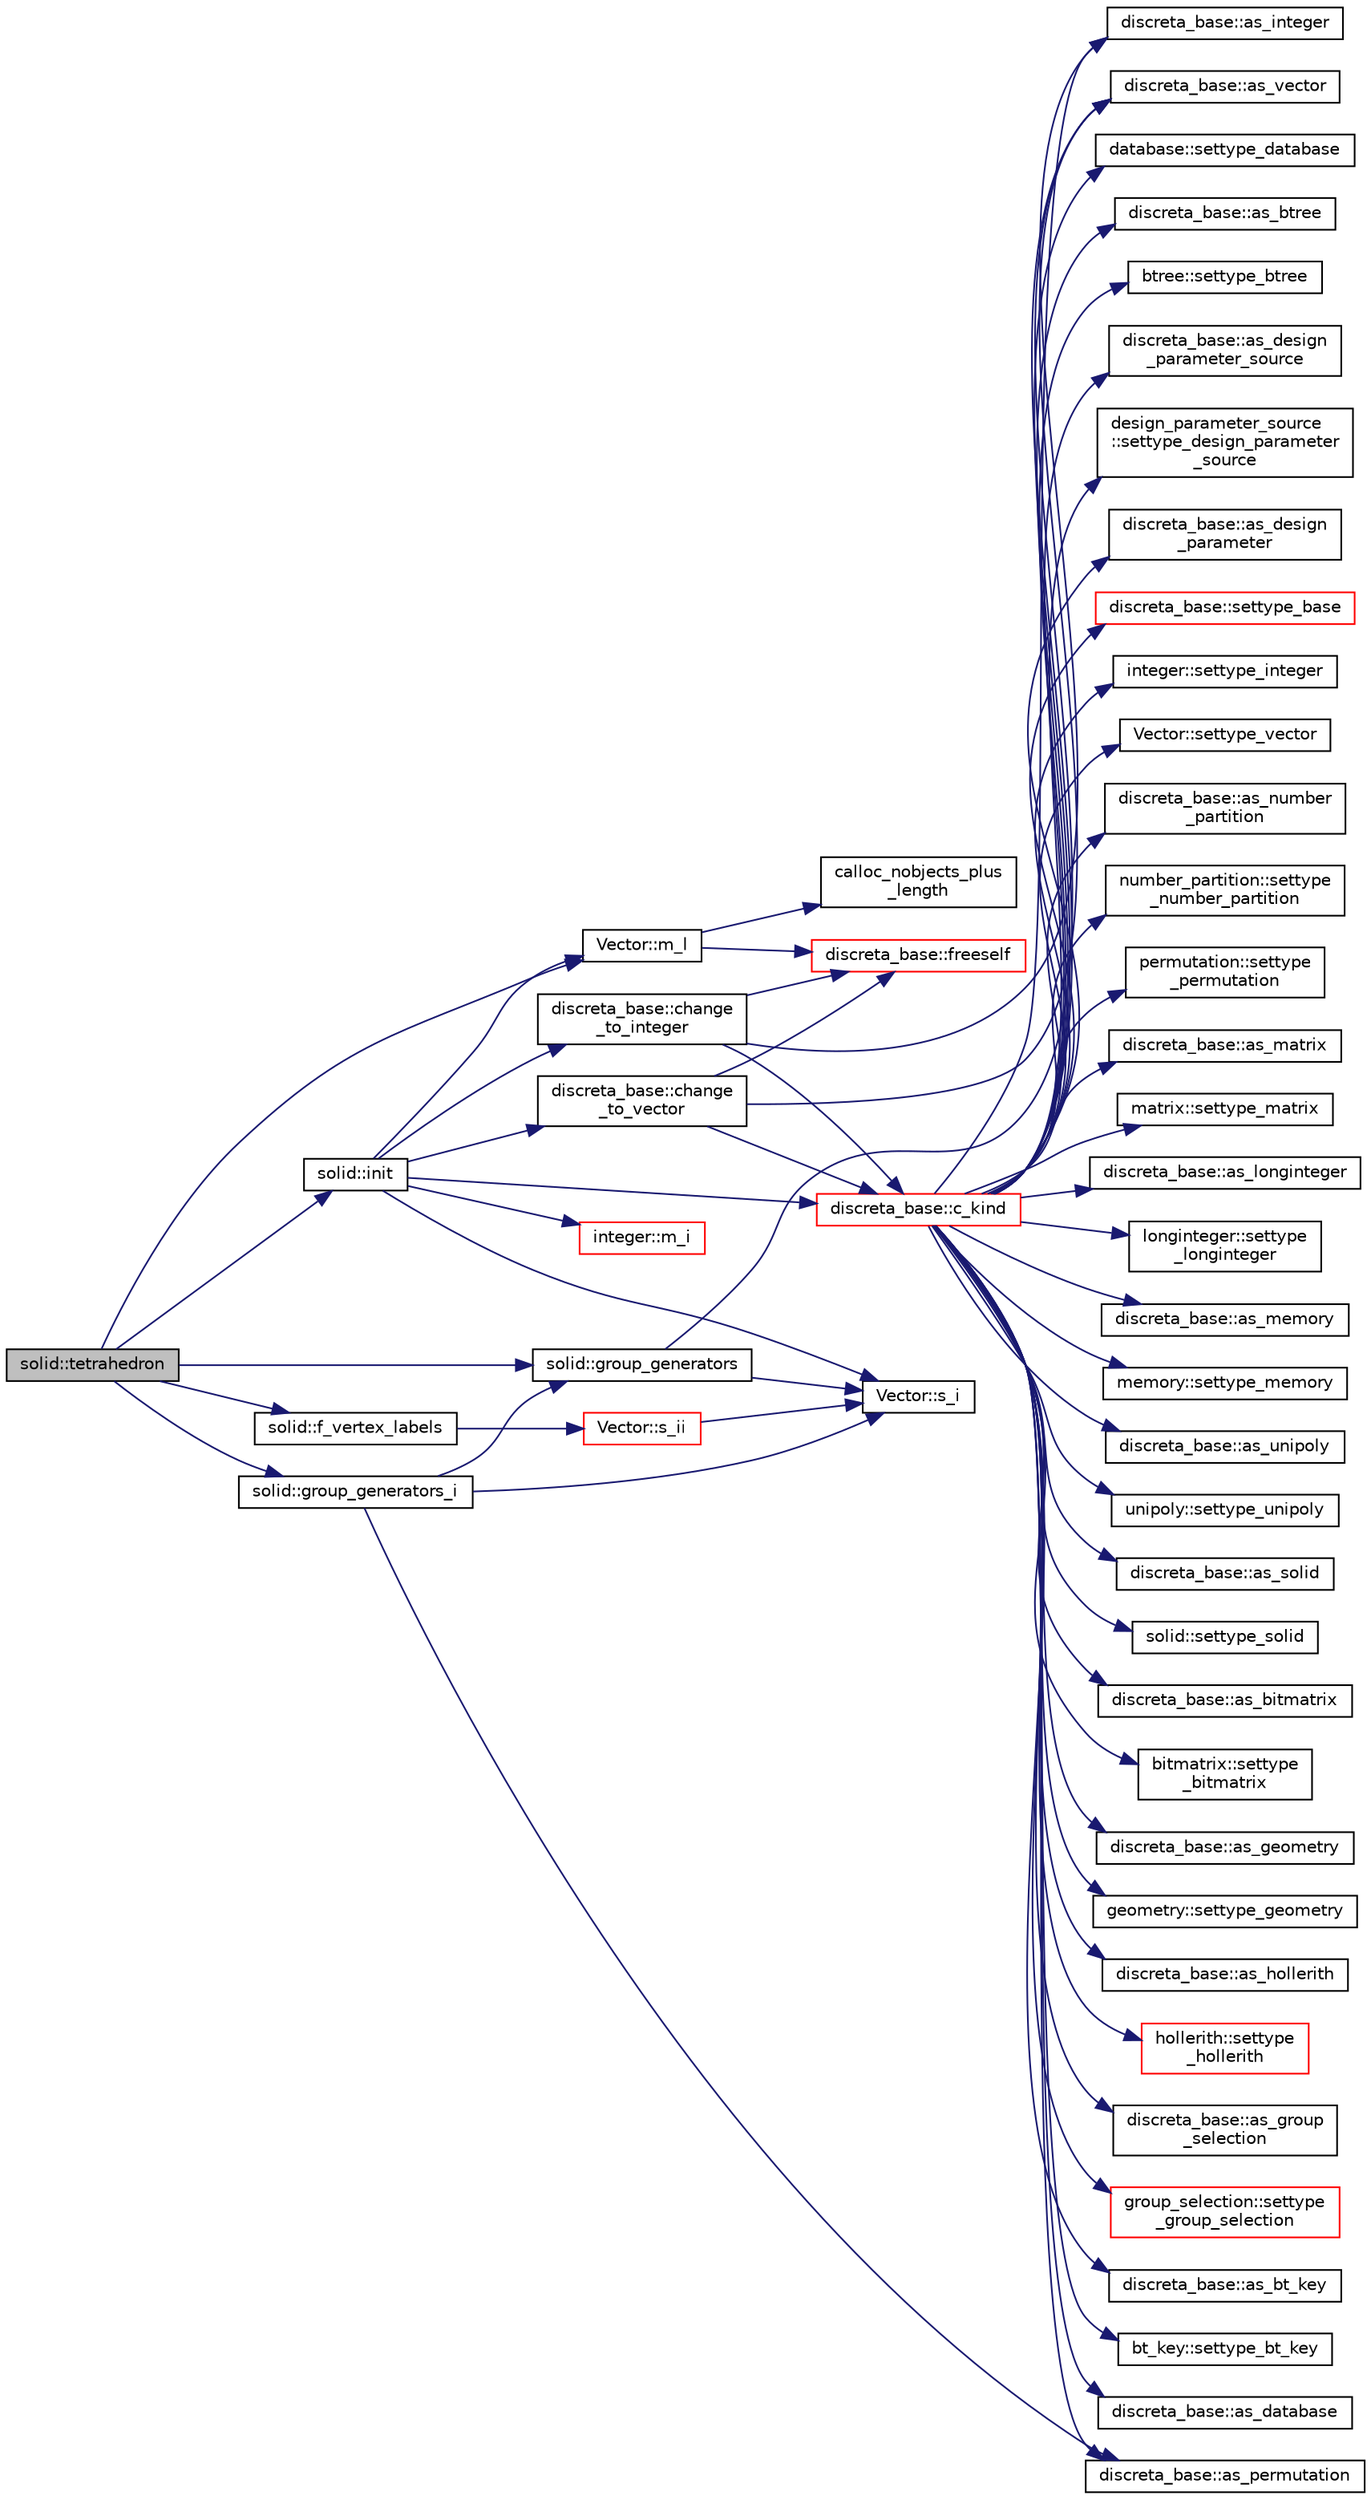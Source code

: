 digraph "solid::tetrahedron"
{
  edge [fontname="Helvetica",fontsize="10",labelfontname="Helvetica",labelfontsize="10"];
  node [fontname="Helvetica",fontsize="10",shape=record];
  rankdir="LR";
  Node4352 [label="solid::tetrahedron",height=0.2,width=0.4,color="black", fillcolor="grey75", style="filled", fontcolor="black"];
  Node4352 -> Node4353 [color="midnightblue",fontsize="10",style="solid",fontname="Helvetica"];
  Node4353 [label="solid::init",height=0.2,width=0.4,color="black", fillcolor="white", style="filled",URL="$d8/def/classsolid.html#afc711954316958b35630fbc8542bcd05"];
  Node4353 -> Node4354 [color="midnightblue",fontsize="10",style="solid",fontname="Helvetica"];
  Node4354 [label="Vector::m_l",height=0.2,width=0.4,color="black", fillcolor="white", style="filled",URL="$d5/db2/class_vector.html#a00f5520c2a6b4f5282a1a8bcf8ea74eb"];
  Node4354 -> Node4355 [color="midnightblue",fontsize="10",style="solid",fontname="Helvetica"];
  Node4355 [label="discreta_base::freeself",height=0.2,width=0.4,color="red", fillcolor="white", style="filled",URL="$d7/d71/classdiscreta__base.html#a9a3c9501a562293b5667c11b9174d6e5"];
  Node4354 -> Node4403 [color="midnightblue",fontsize="10",style="solid",fontname="Helvetica"];
  Node4403 [label="calloc_nobjects_plus\l_length",height=0.2,width=0.4,color="black", fillcolor="white", style="filled",URL="$d9/d60/discreta_8h.html#a71599d54c8c17dfa065a363f5cdd0aa4"];
  Node4353 -> Node4404 [color="midnightblue",fontsize="10",style="solid",fontname="Helvetica"];
  Node4404 [label="discreta_base::c_kind",height=0.2,width=0.4,color="red", fillcolor="white", style="filled",URL="$d7/d71/classdiscreta__base.html#adc2ff61589c2d083688e7a43f333cb62"];
  Node4404 -> Node4405 [color="midnightblue",fontsize="10",style="solid",fontname="Helvetica"];
  Node4405 [label="discreta_base::settype_base",height=0.2,width=0.4,color="red", fillcolor="white", style="filled",URL="$d7/d71/classdiscreta__base.html#a4f42899a89447d1c3993ea07c38f8ad4"];
  Node4404 -> Node4364 [color="midnightblue",fontsize="10",style="solid",fontname="Helvetica"];
  Node4364 [label="discreta_base::as_integer",height=0.2,width=0.4,color="black", fillcolor="white", style="filled",URL="$d7/d71/classdiscreta__base.html#a00d7691eaf874fd283d942692fe8dd26"];
  Node4404 -> Node4406 [color="midnightblue",fontsize="10",style="solid",fontname="Helvetica"];
  Node4406 [label="integer::settype_integer",height=0.2,width=0.4,color="black", fillcolor="white", style="filled",URL="$d0/de5/classinteger.html#a6265c65ef311229acd513d748faba796"];
  Node4404 -> Node4366 [color="midnightblue",fontsize="10",style="solid",fontname="Helvetica"];
  Node4366 [label="discreta_base::as_vector",height=0.2,width=0.4,color="black", fillcolor="white", style="filled",URL="$d7/d71/classdiscreta__base.html#a7bdd6cae39c380b128ee9e17e42cf020"];
  Node4404 -> Node4407 [color="midnightblue",fontsize="10",style="solid",fontname="Helvetica"];
  Node4407 [label="Vector::settype_vector",height=0.2,width=0.4,color="black", fillcolor="white", style="filled",URL="$d5/db2/class_vector.html#a34e0d00b18c051f23904a8429fa6c8b4"];
  Node4404 -> Node4369 [color="midnightblue",fontsize="10",style="solid",fontname="Helvetica"];
  Node4369 [label="discreta_base::as_number\l_partition",height=0.2,width=0.4,color="black", fillcolor="white", style="filled",URL="$d7/d71/classdiscreta__base.html#a307aa09de0e925d46697707968ffab00"];
  Node4404 -> Node4408 [color="midnightblue",fontsize="10",style="solid",fontname="Helvetica"];
  Node4408 [label="number_partition::settype\l_number_partition",height=0.2,width=0.4,color="black", fillcolor="white", style="filled",URL="$df/d50/classnumber__partition.html#a3aaec1b557758f643ffc8555bbc358be"];
  Node4404 -> Node4371 [color="midnightblue",fontsize="10",style="solid",fontname="Helvetica"];
  Node4371 [label="discreta_base::as_permutation",height=0.2,width=0.4,color="black", fillcolor="white", style="filled",URL="$d7/d71/classdiscreta__base.html#aa4e72f36a82984239b12ae831e131098"];
  Node4404 -> Node4409 [color="midnightblue",fontsize="10",style="solid",fontname="Helvetica"];
  Node4409 [label="permutation::settype\l_permutation",height=0.2,width=0.4,color="black", fillcolor="white", style="filled",URL="$d0/d08/classpermutation.html#af1eea29f86195cede9562e444664c28c"];
  Node4404 -> Node4373 [color="midnightblue",fontsize="10",style="solid",fontname="Helvetica"];
  Node4373 [label="discreta_base::as_matrix",height=0.2,width=0.4,color="black", fillcolor="white", style="filled",URL="$d7/d71/classdiscreta__base.html#ae4d7f56d917a4707b838fbffde6467ff"];
  Node4404 -> Node4410 [color="midnightblue",fontsize="10",style="solid",fontname="Helvetica"];
  Node4410 [label="matrix::settype_matrix",height=0.2,width=0.4,color="black", fillcolor="white", style="filled",URL="$d1/d8d/classmatrix.html#a1780283a64a789e4084d792683d276bb"];
  Node4404 -> Node4376 [color="midnightblue",fontsize="10",style="solid",fontname="Helvetica"];
  Node4376 [label="discreta_base::as_longinteger",height=0.2,width=0.4,color="black", fillcolor="white", style="filled",URL="$d7/d71/classdiscreta__base.html#a20a094639eb711b10c8694c51937f7cd"];
  Node4404 -> Node4411 [color="midnightblue",fontsize="10",style="solid",fontname="Helvetica"];
  Node4411 [label="longinteger::settype\l_longinteger",height=0.2,width=0.4,color="black", fillcolor="white", style="filled",URL="$d3/d71/classlonginteger.html#ae5f811ece8df31b9ff114368a18e1dc5"];
  Node4404 -> Node4379 [color="midnightblue",fontsize="10",style="solid",fontname="Helvetica"];
  Node4379 [label="discreta_base::as_memory",height=0.2,width=0.4,color="black", fillcolor="white", style="filled",URL="$d7/d71/classdiscreta__base.html#ad94b2d7dce0cd4fa22db57f6e79c4bd2"];
  Node4404 -> Node4412 [color="midnightblue",fontsize="10",style="solid",fontname="Helvetica"];
  Node4412 [label="memory::settype_memory",height=0.2,width=0.4,color="black", fillcolor="white", style="filled",URL="$d8/d99/classmemory.html#a33aae277f9b8fe36b02e9d5da895451b"];
  Node4404 -> Node4381 [color="midnightblue",fontsize="10",style="solid",fontname="Helvetica"];
  Node4381 [label="discreta_base::as_unipoly",height=0.2,width=0.4,color="black", fillcolor="white", style="filled",URL="$d7/d71/classdiscreta__base.html#ad50d8027f039fe5c2478cddb243adc9d"];
  Node4404 -> Node4413 [color="midnightblue",fontsize="10",style="solid",fontname="Helvetica"];
  Node4413 [label="unipoly::settype_unipoly",height=0.2,width=0.4,color="black", fillcolor="white", style="filled",URL="$d1/d89/classunipoly.html#a8db854fcc85c5e1150b1f1b1c005c95b"];
  Node4404 -> Node4383 [color="midnightblue",fontsize="10",style="solid",fontname="Helvetica"];
  Node4383 [label="discreta_base::as_solid",height=0.2,width=0.4,color="black", fillcolor="white", style="filled",URL="$d7/d71/classdiscreta__base.html#a1fc5f2b85ec97ab0a69dd64903c970a5"];
  Node4404 -> Node4414 [color="midnightblue",fontsize="10",style="solid",fontname="Helvetica"];
  Node4414 [label="solid::settype_solid",height=0.2,width=0.4,color="black", fillcolor="white", style="filled",URL="$d8/def/classsolid.html#a775bd4821f75a8aee4ea3d4335ff90e0"];
  Node4404 -> Node4385 [color="midnightblue",fontsize="10",style="solid",fontname="Helvetica"];
  Node4385 [label="discreta_base::as_bitmatrix",height=0.2,width=0.4,color="black", fillcolor="white", style="filled",URL="$d7/d71/classdiscreta__base.html#a071ad54ea8ef6c9d1d15f532e5a76df6"];
  Node4404 -> Node4415 [color="midnightblue",fontsize="10",style="solid",fontname="Helvetica"];
  Node4415 [label="bitmatrix::settype\l_bitmatrix",height=0.2,width=0.4,color="black", fillcolor="white", style="filled",URL="$de/dc8/classbitmatrix.html#acb571d947f9526665ebbdc0ce3e2a973"];
  Node4404 -> Node4387 [color="midnightblue",fontsize="10",style="solid",fontname="Helvetica"];
  Node4387 [label="discreta_base::as_geometry",height=0.2,width=0.4,color="black", fillcolor="white", style="filled",URL="$d7/d71/classdiscreta__base.html#a38fc7b4cdd830703e9d87354b79bc5c8"];
  Node4404 -> Node4416 [color="midnightblue",fontsize="10",style="solid",fontname="Helvetica"];
  Node4416 [label="geometry::settype_geometry",height=0.2,width=0.4,color="black", fillcolor="white", style="filled",URL="$da/d44/classgeometry.html#ab4a336baba6a3f56f5ffa053a5be5ba7"];
  Node4404 -> Node4389 [color="midnightblue",fontsize="10",style="solid",fontname="Helvetica"];
  Node4389 [label="discreta_base::as_hollerith",height=0.2,width=0.4,color="black", fillcolor="white", style="filled",URL="$d7/d71/classdiscreta__base.html#a3e66f82711f314710107e2f29e589690"];
  Node4404 -> Node4417 [color="midnightblue",fontsize="10",style="solid",fontname="Helvetica"];
  Node4417 [label="hollerith::settype\l_hollerith",height=0.2,width=0.4,color="red", fillcolor="white", style="filled",URL="$d8/d99/classhollerith.html#a23bbd4acfc88a0e90f1245f243f51f76"];
  Node4404 -> Node4391 [color="midnightblue",fontsize="10",style="solid",fontname="Helvetica"];
  Node4391 [label="discreta_base::as_group\l_selection",height=0.2,width=0.4,color="black", fillcolor="white", style="filled",URL="$d7/d71/classdiscreta__base.html#aae1bac4883c567718bef9fb610abbdc8"];
  Node4404 -> Node4419 [color="midnightblue",fontsize="10",style="solid",fontname="Helvetica"];
  Node4419 [label="group_selection::settype\l_group_selection",height=0.2,width=0.4,color="red", fillcolor="white", style="filled",URL="$d6/db0/classgroup__selection.html#a015ed73b7b8d784bedd4d11ac1fc0ec1"];
  Node4404 -> Node4393 [color="midnightblue",fontsize="10",style="solid",fontname="Helvetica"];
  Node4393 [label="discreta_base::as_bt_key",height=0.2,width=0.4,color="black", fillcolor="white", style="filled",URL="$d7/d71/classdiscreta__base.html#a2734c6e08dca17cf6588bd5064ec1b9f"];
  Node4404 -> Node4422 [color="midnightblue",fontsize="10",style="solid",fontname="Helvetica"];
  Node4422 [label="bt_key::settype_bt_key",height=0.2,width=0.4,color="black", fillcolor="white", style="filled",URL="$d1/de5/classbt__key.html#a352bb10beb7c789d8d29373035824800"];
  Node4404 -> Node4395 [color="midnightblue",fontsize="10",style="solid",fontname="Helvetica"];
  Node4395 [label="discreta_base::as_database",height=0.2,width=0.4,color="black", fillcolor="white", style="filled",URL="$d7/d71/classdiscreta__base.html#ab055d39d58210a2b03ba3d33703b09a9"];
  Node4404 -> Node4423 [color="midnightblue",fontsize="10",style="solid",fontname="Helvetica"];
  Node4423 [label="database::settype_database",height=0.2,width=0.4,color="black", fillcolor="white", style="filled",URL="$db/d72/classdatabase.html#a014639aa001462e480eb1f3984839b72"];
  Node4404 -> Node4397 [color="midnightblue",fontsize="10",style="solid",fontname="Helvetica"];
  Node4397 [label="discreta_base::as_btree",height=0.2,width=0.4,color="black", fillcolor="white", style="filled",URL="$d7/d71/classdiscreta__base.html#a78e76674cef2ec113c17989c11288778"];
  Node4404 -> Node4424 [color="midnightblue",fontsize="10",style="solid",fontname="Helvetica"];
  Node4424 [label="btree::settype_btree",height=0.2,width=0.4,color="black", fillcolor="white", style="filled",URL="$dd/db0/classbtree.html#a5a1b9773c848908a6050cc733d2d9780"];
  Node4404 -> Node4399 [color="midnightblue",fontsize="10",style="solid",fontname="Helvetica"];
  Node4399 [label="discreta_base::as_design\l_parameter_source",height=0.2,width=0.4,color="black", fillcolor="white", style="filled",URL="$d7/d71/classdiscreta__base.html#a59cbf837c6582ded5bc586265d13d81a"];
  Node4404 -> Node4425 [color="midnightblue",fontsize="10",style="solid",fontname="Helvetica"];
  Node4425 [label="design_parameter_source\l::settype_design_parameter\l_source",height=0.2,width=0.4,color="black", fillcolor="white", style="filled",URL="$df/d4b/classdesign__parameter__source.html#a3af3b851df87bd1661fb9c9ce18822c8"];
  Node4404 -> Node4401 [color="midnightblue",fontsize="10",style="solid",fontname="Helvetica"];
  Node4401 [label="discreta_base::as_design\l_parameter",height=0.2,width=0.4,color="black", fillcolor="white", style="filled",URL="$d7/d71/classdiscreta__base.html#aab24ff38ea1c5471ab3de42e014d0f2a"];
  Node4353 -> Node4421 [color="midnightblue",fontsize="10",style="solid",fontname="Helvetica"];
  Node4421 [label="Vector::s_i",height=0.2,width=0.4,color="black", fillcolor="white", style="filled",URL="$d5/db2/class_vector.html#a1c4fe1752523df8119f70dd550244871"];
  Node4353 -> Node4427 [color="midnightblue",fontsize="10",style="solid",fontname="Helvetica"];
  Node4427 [label="discreta_base::change\l_to_vector",height=0.2,width=0.4,color="black", fillcolor="white", style="filled",URL="$d7/d71/classdiscreta__base.html#a66186d19c55ad54af11e2a040a763c38"];
  Node4427 -> Node4355 [color="midnightblue",fontsize="10",style="solid",fontname="Helvetica"];
  Node4427 -> Node4404 [color="midnightblue",fontsize="10",style="solid",fontname="Helvetica"];
  Node4427 -> Node4366 [color="midnightblue",fontsize="10",style="solid",fontname="Helvetica"];
  Node4353 -> Node4428 [color="midnightblue",fontsize="10",style="solid",fontname="Helvetica"];
  Node4428 [label="discreta_base::change\l_to_integer",height=0.2,width=0.4,color="black", fillcolor="white", style="filled",URL="$d7/d71/classdiscreta__base.html#a58a5a5bd8f8e6f2dd7b4483b66dc7bb9"];
  Node4428 -> Node4355 [color="midnightblue",fontsize="10",style="solid",fontname="Helvetica"];
  Node4428 -> Node4404 [color="midnightblue",fontsize="10",style="solid",fontname="Helvetica"];
  Node4428 -> Node4364 [color="midnightblue",fontsize="10",style="solid",fontname="Helvetica"];
  Node4353 -> Node4429 [color="midnightblue",fontsize="10",style="solid",fontname="Helvetica"];
  Node4429 [label="integer::m_i",height=0.2,width=0.4,color="red", fillcolor="white", style="filled",URL="$d0/de5/classinteger.html#a869091f0a0f35f5354c8c4a70250e8a9"];
  Node4352 -> Node4430 [color="midnightblue",fontsize="10",style="solid",fontname="Helvetica"];
  Node4430 [label="solid::group_generators",height=0.2,width=0.4,color="black", fillcolor="white", style="filled",URL="$d8/def/classsolid.html#a3ec669f29fac875a8a05882714e8a896"];
  Node4430 -> Node4421 [color="midnightblue",fontsize="10",style="solid",fontname="Helvetica"];
  Node4430 -> Node4366 [color="midnightblue",fontsize="10",style="solid",fontname="Helvetica"];
  Node4352 -> Node4354 [color="midnightblue",fontsize="10",style="solid",fontname="Helvetica"];
  Node4352 -> Node4431 [color="midnightblue",fontsize="10",style="solid",fontname="Helvetica"];
  Node4431 [label="solid::group_generators_i",height=0.2,width=0.4,color="black", fillcolor="white", style="filled",URL="$d8/def/classsolid.html#a3736981de8dcd03683b4392a94c54a5c"];
  Node4431 -> Node4430 [color="midnightblue",fontsize="10",style="solid",fontname="Helvetica"];
  Node4431 -> Node4421 [color="midnightblue",fontsize="10",style="solid",fontname="Helvetica"];
  Node4431 -> Node4371 [color="midnightblue",fontsize="10",style="solid",fontname="Helvetica"];
  Node4352 -> Node4432 [color="midnightblue",fontsize="10",style="solid",fontname="Helvetica"];
  Node4432 [label="solid::f_vertex_labels",height=0.2,width=0.4,color="black", fillcolor="white", style="filled",URL="$d8/def/classsolid.html#a4dfce820a08af20da6f8b3b1455073bf"];
  Node4432 -> Node4433 [color="midnightblue",fontsize="10",style="solid",fontname="Helvetica"];
  Node4433 [label="Vector::s_ii",height=0.2,width=0.4,color="red", fillcolor="white", style="filled",URL="$d5/db2/class_vector.html#a75d4942cc7b9794717b4846c10520db8"];
  Node4433 -> Node4421 [color="midnightblue",fontsize="10",style="solid",fontname="Helvetica"];
}
